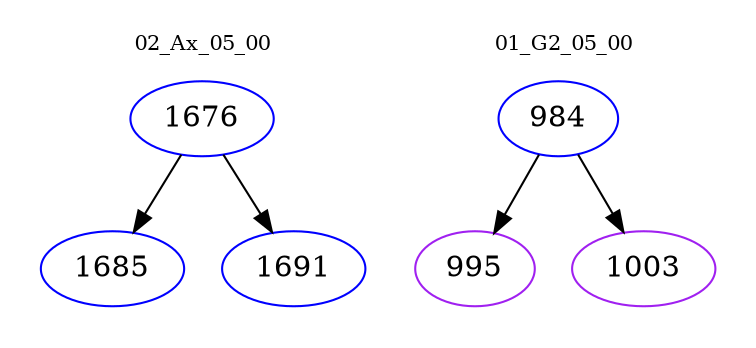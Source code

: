 digraph{
subgraph cluster_0 {
color = white
label = "02_Ax_05_00";
fontsize=10;
T0_1676 [label="1676", color="blue"]
T0_1676 -> T0_1685 [color="black"]
T0_1685 [label="1685", color="blue"]
T0_1676 -> T0_1691 [color="black"]
T0_1691 [label="1691", color="blue"]
}
subgraph cluster_1 {
color = white
label = "01_G2_05_00";
fontsize=10;
T1_984 [label="984", color="blue"]
T1_984 -> T1_995 [color="black"]
T1_995 [label="995", color="purple"]
T1_984 -> T1_1003 [color="black"]
T1_1003 [label="1003", color="purple"]
}
}
